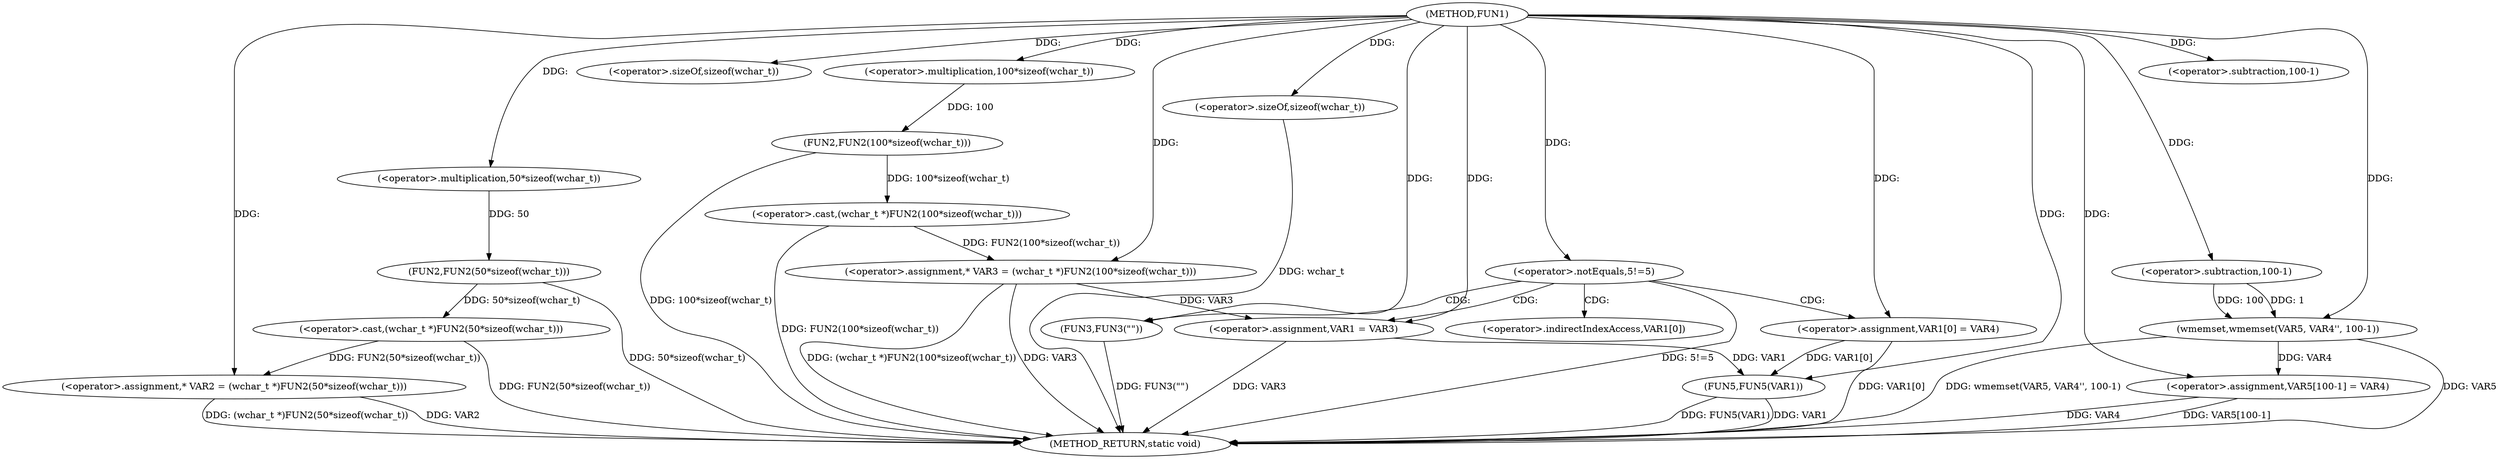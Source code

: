 digraph FUN1 {  
"1000100" [label = "(METHOD,FUN1)" ]
"1000157" [label = "(METHOD_RETURN,static void)" ]
"1000104" [label = "(<operator>.assignment,* VAR2 = (wchar_t *)FUN2(50*sizeof(wchar_t)))" ]
"1000106" [label = "(<operator>.cast,(wchar_t *)FUN2(50*sizeof(wchar_t)))" ]
"1000108" [label = "(FUN2,FUN2(50*sizeof(wchar_t)))" ]
"1000109" [label = "(<operator>.multiplication,50*sizeof(wchar_t))" ]
"1000111" [label = "(<operator>.sizeOf,sizeof(wchar_t))" ]
"1000114" [label = "(<operator>.assignment,* VAR3 = (wchar_t *)FUN2(100*sizeof(wchar_t)))" ]
"1000116" [label = "(<operator>.cast,(wchar_t *)FUN2(100*sizeof(wchar_t)))" ]
"1000118" [label = "(FUN2,FUN2(100*sizeof(wchar_t)))" ]
"1000119" [label = "(<operator>.multiplication,100*sizeof(wchar_t))" ]
"1000121" [label = "(<operator>.sizeOf,sizeof(wchar_t))" ]
"1000124" [label = "(<operator>.notEquals,5!=5)" ]
"1000128" [label = "(FUN3,FUN3(\"\"))" ]
"1000132" [label = "(<operator>.assignment,VAR1 = VAR3)" ]
"1000135" [label = "(<operator>.assignment,VAR1[0] = VAR4)" ]
"1000142" [label = "(wmemset,wmemset(VAR5, VAR4'', 100-1))" ]
"1000145" [label = "(<operator>.subtraction,100-1)" ]
"1000148" [label = "(<operator>.assignment,VAR5[100-1] = VAR4)" ]
"1000151" [label = "(<operator>.subtraction,100-1)" ]
"1000155" [label = "(FUN5,FUN5(VAR1))" ]
"1000136" [label = "(<operator>.indirectIndexAccess,VAR1[0])" ]
  "1000142" -> "1000157"  [ label = "DDG: wmemset(VAR5, VAR4'', 100-1)"] 
  "1000106" -> "1000157"  [ label = "DDG: FUN2(50*sizeof(wchar_t))"] 
  "1000104" -> "1000157"  [ label = "DDG: VAR2"] 
  "1000116" -> "1000157"  [ label = "DDG: FUN2(100*sizeof(wchar_t))"] 
  "1000148" -> "1000157"  [ label = "DDG: VAR4"] 
  "1000118" -> "1000157"  [ label = "DDG: 100*sizeof(wchar_t)"] 
  "1000114" -> "1000157"  [ label = "DDG: (wchar_t *)FUN2(100*sizeof(wchar_t))"] 
  "1000124" -> "1000157"  [ label = "DDG: 5!=5"] 
  "1000155" -> "1000157"  [ label = "DDG: FUN5(VAR1)"] 
  "1000132" -> "1000157"  [ label = "DDG: VAR3"] 
  "1000114" -> "1000157"  [ label = "DDG: VAR3"] 
  "1000148" -> "1000157"  [ label = "DDG: VAR5[100-1]"] 
  "1000142" -> "1000157"  [ label = "DDG: VAR5"] 
  "1000135" -> "1000157"  [ label = "DDG: VAR1[0]"] 
  "1000121" -> "1000157"  [ label = "DDG: wchar_t"] 
  "1000128" -> "1000157"  [ label = "DDG: FUN3(\"\")"] 
  "1000155" -> "1000157"  [ label = "DDG: VAR1"] 
  "1000104" -> "1000157"  [ label = "DDG: (wchar_t *)FUN2(50*sizeof(wchar_t))"] 
  "1000108" -> "1000157"  [ label = "DDG: 50*sizeof(wchar_t)"] 
  "1000106" -> "1000104"  [ label = "DDG: FUN2(50*sizeof(wchar_t))"] 
  "1000100" -> "1000104"  [ label = "DDG: "] 
  "1000108" -> "1000106"  [ label = "DDG: 50*sizeof(wchar_t)"] 
  "1000109" -> "1000108"  [ label = "DDG: 50"] 
  "1000100" -> "1000109"  [ label = "DDG: "] 
  "1000100" -> "1000111"  [ label = "DDG: "] 
  "1000116" -> "1000114"  [ label = "DDG: FUN2(100*sizeof(wchar_t))"] 
  "1000100" -> "1000114"  [ label = "DDG: "] 
  "1000118" -> "1000116"  [ label = "DDG: 100*sizeof(wchar_t)"] 
  "1000119" -> "1000118"  [ label = "DDG: 100"] 
  "1000100" -> "1000119"  [ label = "DDG: "] 
  "1000100" -> "1000121"  [ label = "DDG: "] 
  "1000100" -> "1000124"  [ label = "DDG: "] 
  "1000100" -> "1000128"  [ label = "DDG: "] 
  "1000114" -> "1000132"  [ label = "DDG: VAR3"] 
  "1000100" -> "1000132"  [ label = "DDG: "] 
  "1000100" -> "1000135"  [ label = "DDG: "] 
  "1000100" -> "1000142"  [ label = "DDG: "] 
  "1000145" -> "1000142"  [ label = "DDG: 100"] 
  "1000145" -> "1000142"  [ label = "DDG: 1"] 
  "1000100" -> "1000145"  [ label = "DDG: "] 
  "1000142" -> "1000148"  [ label = "DDG: VAR4"] 
  "1000100" -> "1000148"  [ label = "DDG: "] 
  "1000100" -> "1000151"  [ label = "DDG: "] 
  "1000132" -> "1000155"  [ label = "DDG: VAR1"] 
  "1000135" -> "1000155"  [ label = "DDG: VAR1[0]"] 
  "1000100" -> "1000155"  [ label = "DDG: "] 
  "1000124" -> "1000132"  [ label = "CDG: "] 
  "1000124" -> "1000128"  [ label = "CDG: "] 
  "1000124" -> "1000136"  [ label = "CDG: "] 
  "1000124" -> "1000135"  [ label = "CDG: "] 
}
